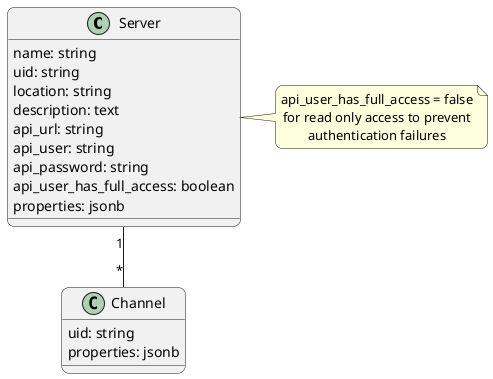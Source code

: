 @startuml
top to bottom direction
skinparam defaultTextAlignment center
skinparam roundCorner 15

class Server  {
  name: string
  uid: string
  location: string
  description: text
  api_url: string
  api_user: string
  api_password: string
  api_user_has_full_access: boolean
  properties: jsonb
}
note right of Server
  api_user_has_full_access = false
  for read only access to prevent
  authentication failures
end note

class Channel {
  uid: string
  properties: jsonb
}

Server "1" -- "*" Channel
@enduml
